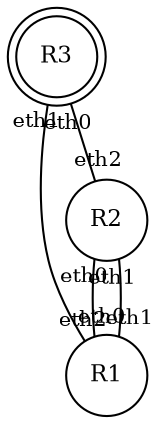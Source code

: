 graph "reso" {
  graph [outputorder=nodesfirst, overlap="scale", mindist=5, K=1] ;
  edge [labelfontsize=10, fontsize=8, labeldistance=1.0, len=2.0] ;
  node [fontsize=11] ;
  "R1" [shape=circle] ;
  "R2" [shape=circle] ;
  "R3" [shape=doublecircle] ;
  "R2" -- "R1" [headlabel="eth0", taillabel="eth0", dir="both", arrowtail=none, arrowhead=none] ;
  "R2" -- "R1" [headlabel="eth1", taillabel="eth1", dir="both", arrowtail=none, arrowhead=none] ;
  "R3" -- "R1" [headlabel="eth2", taillabel="eth1", dir="both", arrowtail=none, arrowhead=none] ;
  "R3" -- "R2" [headlabel="eth2", taillabel="eth0", dir="both", arrowtail=none, arrowhead=none] ;
}
